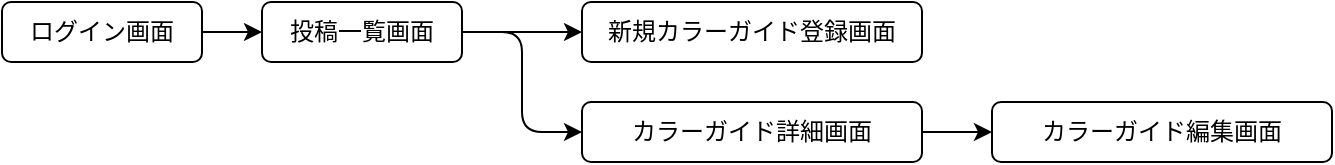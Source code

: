 <mxfile>
    <diagram id="x6qK0pX_U8qr1D9FbMiT" name="ページ1">
        <mxGraphModel dx="883" dy="614" grid="1" gridSize="10" guides="1" tooltips="1" connect="1" arrows="1" fold="1" page="1" pageScale="1" pageWidth="1169" pageHeight="827" math="0" shadow="0">
            <root>
                <mxCell id="0"/>
                <mxCell id="1" parent="0"/>
                <mxCell id="10" style="edgeStyle=none;html=1;" edge="1" parent="1" source="4" target="5">
                    <mxGeometry relative="1" as="geometry"/>
                </mxCell>
                <mxCell id="11" style="edgeStyle=none;html=1;entryX=0;entryY=0.5;entryDx=0;entryDy=0;" edge="1" parent="1" source="4" target="6">
                    <mxGeometry relative="1" as="geometry">
                        <Array as="points">
                            <mxPoint x="340" y="145"/>
                            <mxPoint x="340" y="195"/>
                        </Array>
                    </mxGeometry>
                </mxCell>
                <mxCell id="4" value="投稿一覧画面" style="rounded=1;whiteSpace=wrap;html=1;labelBackgroundColor=none;labelBorderColor=none;" vertex="1" parent="1">
                    <mxGeometry x="210" y="130" width="100" height="30" as="geometry"/>
                </mxCell>
                <mxCell id="5" value="新規カラーガイド登録画面" style="rounded=1;whiteSpace=wrap;html=1;labelBackgroundColor=none;labelBorderColor=none;" vertex="1" parent="1">
                    <mxGeometry x="370" y="130" width="170" height="30" as="geometry"/>
                </mxCell>
                <mxCell id="12" style="edgeStyle=none;html=1;" edge="1" parent="1" source="6" target="7">
                    <mxGeometry relative="1" as="geometry"/>
                </mxCell>
                <mxCell id="6" value="カラーガイド詳細画面" style="rounded=1;whiteSpace=wrap;html=1;labelBackgroundColor=none;labelBorderColor=none;" vertex="1" parent="1">
                    <mxGeometry x="370" y="180" width="170" height="30" as="geometry"/>
                </mxCell>
                <mxCell id="7" value="カラーガイド編集画面" style="rounded=1;whiteSpace=wrap;html=1;labelBackgroundColor=none;labelBorderColor=none;" vertex="1" parent="1">
                    <mxGeometry x="575" y="180" width="170" height="30" as="geometry"/>
                </mxCell>
                <mxCell id="9" style="edgeStyle=none;html=1;" edge="1" parent="1" source="8" target="4">
                    <mxGeometry relative="1" as="geometry"/>
                </mxCell>
                <mxCell id="8" value="ログイン画面" style="rounded=1;whiteSpace=wrap;html=1;labelBackgroundColor=none;labelBorderColor=none;" vertex="1" parent="1">
                    <mxGeometry x="80" y="130" width="100" height="30" as="geometry"/>
                </mxCell>
            </root>
        </mxGraphModel>
    </diagram>
</mxfile>